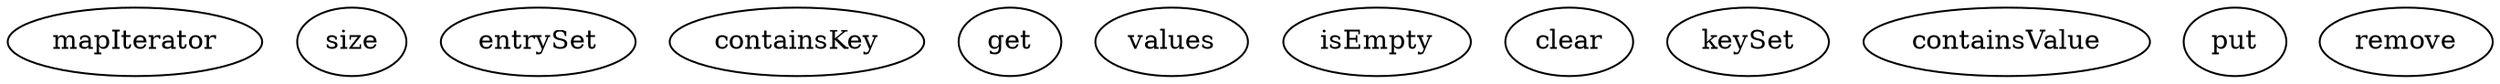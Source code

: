 digraph G {
mapIterator;
size;
entrySet;
containsKey;
get;
values;
isEmpty;
clear;
keySet;
containsValue;
put;
remove;
}